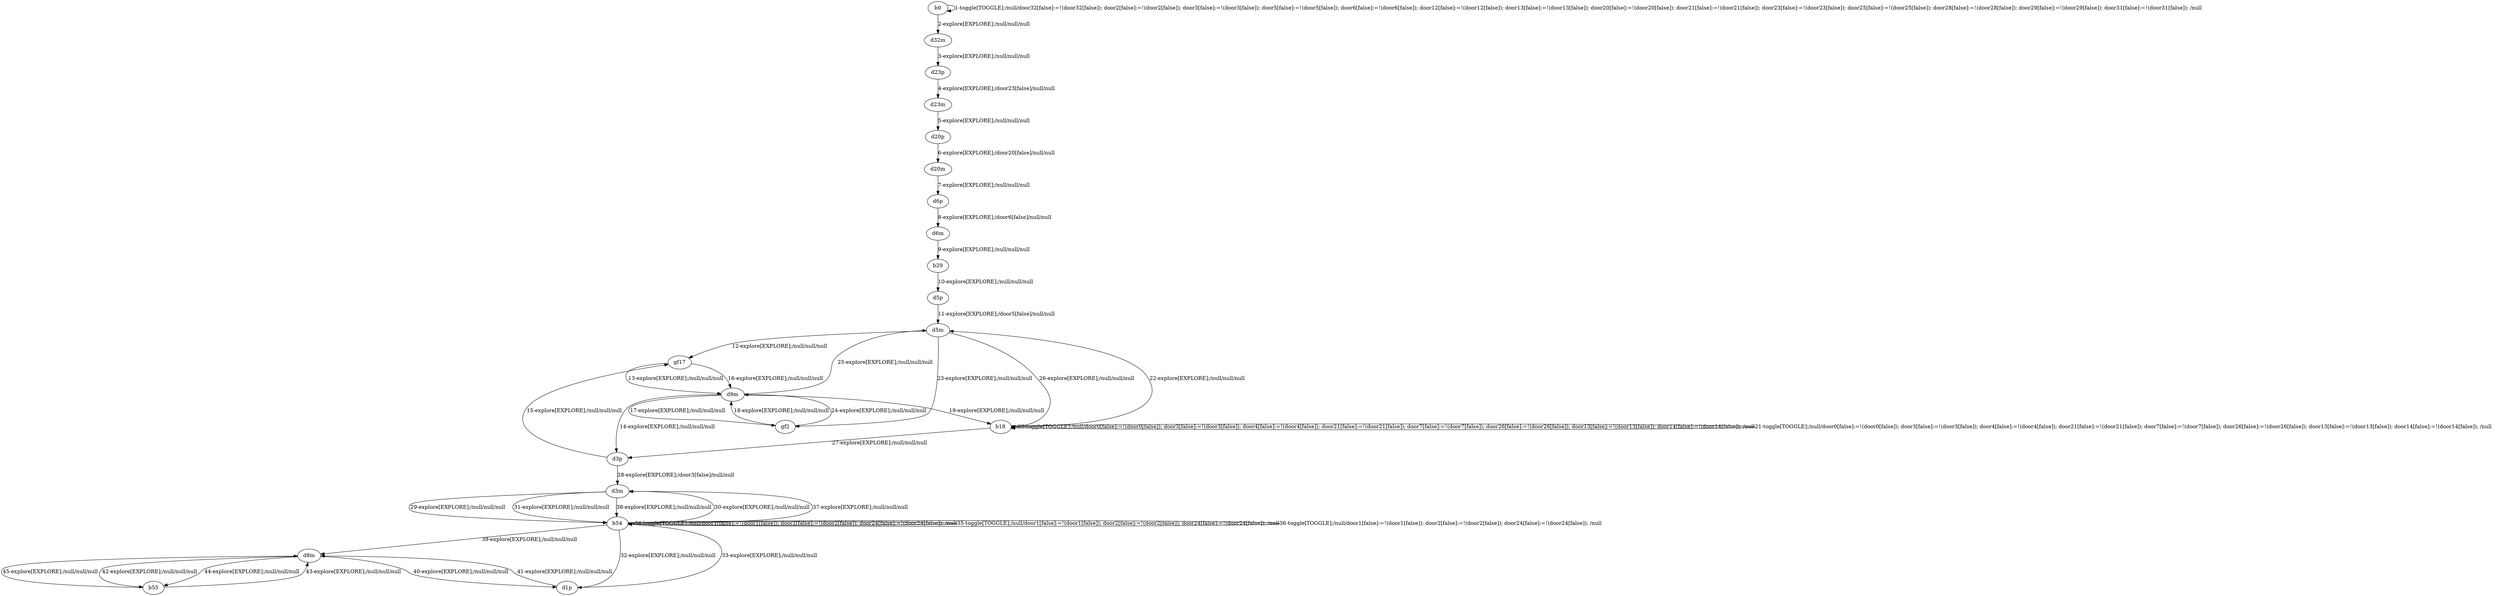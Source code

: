 # Total number of goals covered by this test: 1
# d5m --> gf2

digraph g {
"b0" -> "b0" [label = "1-toggle[TOGGLE];/null/door32[false]:=!(door32[false]); door2[false]:=!(door2[false]); door3[false]:=!(door3[false]); door5[false]:=!(door5[false]); door6[false]:=!(door6[false]); door12[false]:=!(door12[false]); door13[false]:=!(door13[false]); door20[false]:=!(door20[false]); door21[false]:=!(door21[false]); door23[false]:=!(door23[false]); door25[false]:=!(door25[false]); door28[false]:=!(door28[false]); door29[false]:=!(door29[false]); door31[false]:=!(door31[false]); /null"];
"b0" -> "d32m" [label = "2-explore[EXPLORE];/null/null/null"];
"d32m" -> "d23p" [label = "3-explore[EXPLORE];/null/null/null"];
"d23p" -> "d23m" [label = "4-explore[EXPLORE];/door23[false]/null/null"];
"d23m" -> "d20p" [label = "5-explore[EXPLORE];/null/null/null"];
"d20p" -> "d20m" [label = "6-explore[EXPLORE];/door20[false]/null/null"];
"d20m" -> "d6p" [label = "7-explore[EXPLORE];/null/null/null"];
"d6p" -> "d6m" [label = "8-explore[EXPLORE];/door6[false]/null/null"];
"d6m" -> "b29" [label = "9-explore[EXPLORE];/null/null/null"];
"b29" -> "d5p" [label = "10-explore[EXPLORE];/null/null/null"];
"d5p" -> "d5m" [label = "11-explore[EXPLORE];/door5[false]/null/null"];
"d5m" -> "gf17" [label = "12-explore[EXPLORE];/null/null/null"];
"gf17" -> "d9m" [label = "13-explore[EXPLORE];/null/null/null"];
"d9m" -> "d3p" [label = "14-explore[EXPLORE];/null/null/null"];
"d3p" -> "gf17" [label = "15-explore[EXPLORE];/null/null/null"];
"gf17" -> "d9m" [label = "16-explore[EXPLORE];/null/null/null"];
"d9m" -> "gf2" [label = "17-explore[EXPLORE];/null/null/null"];
"gf2" -> "d9m" [label = "18-explore[EXPLORE];/null/null/null"];
"d9m" -> "b18" [label = "19-explore[EXPLORE];/null/null/null"];
"b18" -> "b18" [label = "20-toggle[TOGGLE];/null/door0[false]:=!(door0[false]); door3[false]:=!(door3[false]); door4[false]:=!(door4[false]); door21[false]:=!(door21[false]); door7[false]:=!(door7[false]); door26[false]:=!(door26[false]); door13[false]:=!(door13[false]); door14[false]:=!(door14[false]); /null"];
"b18" -> "b18" [label = "21-toggle[TOGGLE];/null/door0[false]:=!(door0[false]); door3[false]:=!(door3[false]); door4[false]:=!(door4[false]); door21[false]:=!(door21[false]); door7[false]:=!(door7[false]); door26[false]:=!(door26[false]); door13[false]:=!(door13[false]); door14[false]:=!(door14[false]); /null"];
"b18" -> "d5m" [label = "22-explore[EXPLORE];/null/null/null"];
"d5m" -> "gf2" [label = "23-explore[EXPLORE];/null/null/null"];
"gf2" -> "d9m" [label = "24-explore[EXPLORE];/null/null/null"];
"d9m" -> "d5m" [label = "25-explore[EXPLORE];/null/null/null"];
"d5m" -> "b18" [label = "26-explore[EXPLORE];/null/null/null"];
"b18" -> "d3p" [label = "27-explore[EXPLORE];/null/null/null"];
"d3p" -> "d3m" [label = "28-explore[EXPLORE];/door3[false]/null/null"];
"d3m" -> "b54" [label = "29-explore[EXPLORE];/null/null/null"];
"b54" -> "d3m" [label = "30-explore[EXPLORE];/null/null/null"];
"d3m" -> "b54" [label = "31-explore[EXPLORE];/null/null/null"];
"b54" -> "d1p" [label = "32-explore[EXPLORE];/null/null/null"];
"d1p" -> "b54" [label = "33-explore[EXPLORE];/null/null/null"];
"b54" -> "b54" [label = "34-toggle[TOGGLE];/null/door1[false]:=!(door1[false]); door2[false]:=!(door2[false]); door24[false]:=!(door24[false]); /null"];
"b54" -> "b54" [label = "35-toggle[TOGGLE];/null/door1[false]:=!(door1[false]); door2[false]:=!(door2[false]); door24[false]:=!(door24[false]); /null"];
"b54" -> "b54" [label = "36-toggle[TOGGLE];/null/door1[false]:=!(door1[false]); door2[false]:=!(door2[false]); door24[false]:=!(door24[false]); /null"];
"b54" -> "d3m" [label = "37-explore[EXPLORE];/null/null/null"];
"d3m" -> "b54" [label = "38-explore[EXPLORE];/null/null/null"];
"b54" -> "d8m" [label = "39-explore[EXPLORE];/null/null/null"];
"d8m" -> "d1p" [label = "40-explore[EXPLORE];/null/null/null"];
"d1p" -> "d8m" [label = "41-explore[EXPLORE];/null/null/null"];
"d8m" -> "b55" [label = "42-explore[EXPLORE];/null/null/null"];
"b55" -> "d8m" [label = "43-explore[EXPLORE];/null/null/null"];
"d8m" -> "b55" [label = "44-explore[EXPLORE];/null/null/null"];
"b55" -> "d8m" [label = "45-explore[EXPLORE];/null/null/null"];
}